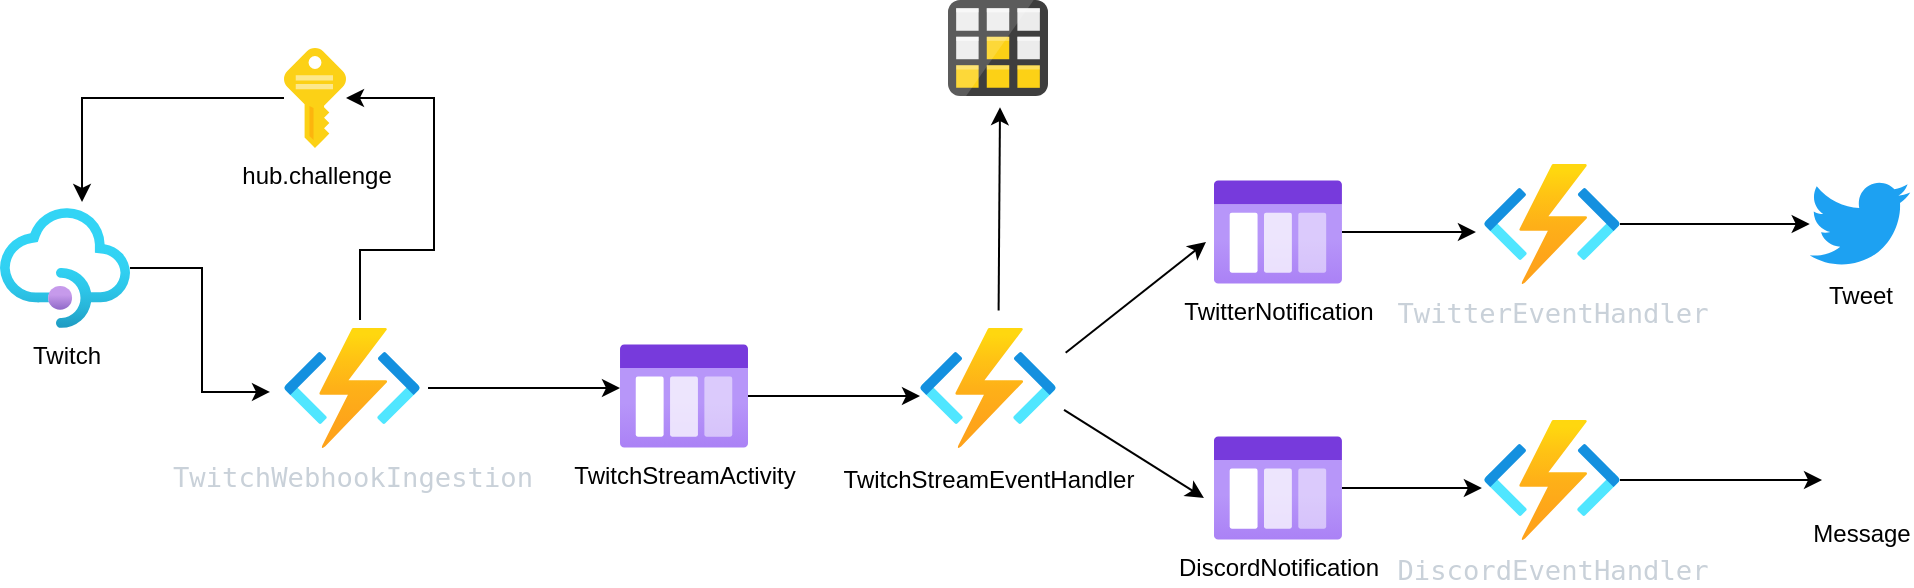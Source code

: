 <mxfile version="14.1.8" type="device" pages="3"><diagram id="7ZUy7QwrDW9skQgt1spy" name="Webhook"><mxGraphModel dx="1089" dy="964" grid="0" gridSize="10" guides="1" tooltips="1" connect="1" arrows="1" fold="1" page="1" pageScale="1" pageWidth="1169" pageHeight="827" math="0" shadow="0"><root><mxCell id="0"/><mxCell id="1" parent="0"/><mxCell id="V4l_FnmJpc4ILJ7JO9NG-16" style="edgeStyle=orthogonalEdgeStyle;rounded=0;orthogonalLoop=1;jettySize=auto;html=1;entryX=0;entryY=0.423;entryDx=0;entryDy=0;entryPerimeter=0;exitX=1.059;exitY=0.5;exitDx=0;exitDy=0;exitPerimeter=0;" parent="1" source="L_y6gpU--o8eBb_Opftv-4" target="V4l_FnmJpc4ILJ7JO9NG-5" edge="1"><mxGeometry relative="1" as="geometry"><mxPoint x="288" y="433.996" as="sourcePoint"/></mxGeometry></mxCell><mxCell id="V4l_FnmJpc4ILJ7JO9NG-17" style="edgeStyle=orthogonalEdgeStyle;rounded=0;orthogonalLoop=1;jettySize=auto;html=1;entryX=0;entryY=0.567;entryDx=0;entryDy=0;entryPerimeter=0;" parent="1" source="V4l_FnmJpc4ILJ7JO9NG-5" target="V4l_FnmJpc4ILJ7JO9NG-8" edge="1"><mxGeometry relative="1" as="geometry"/></mxCell><mxCell id="V4l_FnmJpc4ILJ7JO9NG-5" value="TwitchStreamActivity" style="aspect=fixed;html=1;points=[];align=center;image;fontSize=12;image=img/lib/azure2/general/Storage_Queue.svg;" parent="1" vertex="1"><mxGeometry x="400" y="412" width="64" height="52" as="geometry"/></mxCell><mxCell id="L_y6gpU--o8eBb_Opftv-8" style="edgeStyle=orthogonalEdgeStyle;rounded=0;orthogonalLoop=1;jettySize=auto;html=1;" parent="1" source="V4l_FnmJpc4ILJ7JO9NG-6" target="L_y6gpU--o8eBb_Opftv-7" edge="1"><mxGeometry relative="1" as="geometry"/></mxCell><mxCell id="V4l_FnmJpc4ILJ7JO9NG-6" value="&lt;code style=&quot;box-sizing: border-box ; font-family: , &amp;#34;consolas&amp;#34; , &amp;#34;liberation mono&amp;#34; , &amp;#34;menlo&amp;#34; , monospace ; font-size: 13.6px ; padding: 0.2em 0.4em ; margin: 0px ; border-radius: 6px ; color: rgb(201 , 209 , 217)&quot;&gt;TwitterEventHandler&lt;/code&gt;&lt;span style=&quot;color: rgb(201 , 209 , 217) ; font-family: monospace ; font-size: 13.6px&quot;&gt;&lt;br&gt;&lt;/span&gt;" style="aspect=fixed;html=1;points=[];align=center;image;fontSize=12;image=img/lib/azure2/compute/Function_Apps.svg;" parent="1" vertex="1"><mxGeometry x="831.97" y="322.02" width="68" height="60" as="geometry"/></mxCell><mxCell id="V4l_FnmJpc4ILJ7JO9NG-8" value="TwitchStreamEventHandler&lt;span style=&quot;color: rgb(201 , 209 , 217) ; font-family: monospace ; font-size: 13.6px&quot;&gt;&lt;br&gt;&lt;/span&gt;" style="aspect=fixed;html=1;points=[];align=center;image;fontSize=12;image=img/lib/azure2/compute/Function_Apps.svg;" parent="1" vertex="1"><mxGeometry x="550" y="404" width="68" height="60" as="geometry"/></mxCell><mxCell id="V4l_FnmJpc4ILJ7JO9NG-11" style="edgeStyle=orthogonalEdgeStyle;rounded=0;orthogonalLoop=1;jettySize=auto;html=1;entryX=-0.059;entryY=0.567;entryDx=0;entryDy=0;entryPerimeter=0;" parent="1" source="V4l_FnmJpc4ILJ7JO9NG-9" target="V4l_FnmJpc4ILJ7JO9NG-6" edge="1"><mxGeometry relative="1" as="geometry"><mxPoint x="806.97" y="260.02" as="targetPoint"/></mxGeometry></mxCell><mxCell id="V4l_FnmJpc4ILJ7JO9NG-9" value="TwitterNotification" style="aspect=fixed;html=1;points=[];align=center;image;fontSize=12;image=img/lib/azure2/general/Storage_Queue.svg;" parent="1" vertex="1"><mxGeometry x="696.97" y="330.02" width="64" height="52" as="geometry"/></mxCell><mxCell id="V4l_FnmJpc4ILJ7JO9NG-15" style="edgeStyle=orthogonalEdgeStyle;rounded=0;orthogonalLoop=1;jettySize=auto;html=1;entryX=-0.015;entryY=0.567;entryDx=0;entryDy=0;entryPerimeter=0;" parent="1" source="V4l_FnmJpc4ILJ7JO9NG-10" target="V4l_FnmJpc4ILJ7JO9NG-14" edge="1"><mxGeometry relative="1" as="geometry"/></mxCell><mxCell id="V4l_FnmJpc4ILJ7JO9NG-10" value="DiscordNotification" style="aspect=fixed;html=1;points=[];align=center;image;fontSize=12;image=img/lib/azure2/general/Storage_Queue.svg;" parent="1" vertex="1"><mxGeometry x="696.97" y="458" width="64" height="52" as="geometry"/></mxCell><mxCell id="V4l_FnmJpc4ILJ7JO9NG-12" value="" style="endArrow=classic;html=1;exitX=1.059;exitY=0.683;exitDx=0;exitDy=0;exitPerimeter=0;entryX=-0.078;entryY=0.596;entryDx=0;entryDy=0;entryPerimeter=0;" parent="1" source="V4l_FnmJpc4ILJ7JO9NG-8" target="V4l_FnmJpc4ILJ7JO9NG-10" edge="1"><mxGeometry width="50" height="50" relative="1" as="geometry"><mxPoint x="630" y="627" as="sourcePoint"/><mxPoint x="680" y="577" as="targetPoint"/></mxGeometry></mxCell><mxCell id="V4l_FnmJpc4ILJ7JO9NG-13" value="" style="endArrow=classic;html=1;entryX=-0.062;entryY=0.596;entryDx=0;entryDy=0;entryPerimeter=0;exitX=1.071;exitY=0.206;exitDx=0;exitDy=0;exitPerimeter=0;" parent="1" source="V4l_FnmJpc4ILJ7JO9NG-8" target="V4l_FnmJpc4ILJ7JO9NG-9" edge="1"><mxGeometry width="50" height="50" relative="1" as="geometry"><mxPoint x="630.002" y="464" as="sourcePoint"/><mxPoint x="606.97" y="310.02" as="targetPoint"/></mxGeometry></mxCell><mxCell id="L_y6gpU--o8eBb_Opftv-18" style="edgeStyle=orthogonalEdgeStyle;rounded=0;orthogonalLoop=1;jettySize=auto;html=1;entryX=0;entryY=0.5;entryDx=0;entryDy=0;" parent="1" source="V4l_FnmJpc4ILJ7JO9NG-14" target="L_y6gpU--o8eBb_Opftv-17" edge="1"><mxGeometry relative="1" as="geometry"/></mxCell><mxCell id="V4l_FnmJpc4ILJ7JO9NG-14" value="&lt;font color=&quot;#c9d1d9&quot; face=&quot;monospace&quot;&gt;&lt;span style=&quot;font-size: 13.6px&quot;&gt;DiscordEventHandler&lt;/span&gt;&lt;/font&gt;" style="aspect=fixed;html=1;points=[];align=center;image;fontSize=12;image=img/lib/azure2/compute/Function_Apps.svg;" parent="1" vertex="1"><mxGeometry x="831.97" y="450" width="68" height="60" as="geometry"/></mxCell><mxCell id="L_y6gpU--o8eBb_Opftv-1" style="edgeStyle=orthogonalEdgeStyle;rounded=0;orthogonalLoop=1;jettySize=auto;html=1;entryX=-0.103;entryY=0.533;entryDx=0;entryDy=0;entryPerimeter=0;" parent="1" source="L_y6gpU--o8eBb_Opftv-2" target="L_y6gpU--o8eBb_Opftv-4" edge="1"><mxGeometry relative="1" as="geometry"><Array as="points"><mxPoint x="191" y="374"/><mxPoint x="191" y="436"/></Array></mxGeometry></mxCell><mxCell id="L_y6gpU--o8eBb_Opftv-2" value="Twitch" style="aspect=fixed;html=1;points=[];align=center;image;fontSize=12;image=img/lib/azure2/app_services/API_Management_Services.svg;" parent="1" vertex="1"><mxGeometry x="90" y="344" width="65" height="60" as="geometry"/></mxCell><mxCell id="L_y6gpU--o8eBb_Opftv-3" style="edgeStyle=orthogonalEdgeStyle;rounded=0;orthogonalLoop=1;jettySize=auto;html=1;exitX=0.559;exitY=-0.067;exitDx=0;exitDy=0;exitPerimeter=0;" parent="1" source="L_y6gpU--o8eBb_Opftv-4" target="L_y6gpU--o8eBb_Opftv-6" edge="1"><mxGeometry relative="1" as="geometry"><Array as="points"><mxPoint x="270" y="365"/><mxPoint x="307" y="365"/><mxPoint x="307" y="289"/></Array></mxGeometry></mxCell><mxCell id="L_y6gpU--o8eBb_Opftv-4" value="&lt;code style=&quot;box-sizing: border-box ; font-family: , &amp;#34;consolas&amp;#34; , &amp;#34;liberation mono&amp;#34; , &amp;#34;menlo&amp;#34; , monospace ; font-size: 13.6px ; padding: 0.2em 0.4em ; margin: 0px ; border-radius: 6px ; color: rgb(201 , 209 , 217)&quot;&gt;TwitchWebhookIngestion&lt;/code&gt;&lt;span style=&quot;color: rgb(201 , 209 , 217) ; font-family: monospace ; font-size: 13.6px&quot;&gt;&lt;br&gt;&lt;/span&gt;" style="aspect=fixed;html=1;points=[];align=center;image;fontSize=12;image=img/lib/azure2/compute/Function_Apps.svg;" parent="1" vertex="1"><mxGeometry x="232" y="404" width="68" height="60" as="geometry"/></mxCell><mxCell id="L_y6gpU--o8eBb_Opftv-5" style="edgeStyle=orthogonalEdgeStyle;rounded=0;orthogonalLoop=1;jettySize=auto;html=1;entryX=0.631;entryY=-0.05;entryDx=0;entryDy=0;entryPerimeter=0;" parent="1" source="L_y6gpU--o8eBb_Opftv-6" target="L_y6gpU--o8eBb_Opftv-2" edge="1"><mxGeometry relative="1" as="geometry"/></mxCell><mxCell id="L_y6gpU--o8eBb_Opftv-6" value="hub.challenge" style="aspect=fixed;html=1;points=[];align=center;image;fontSize=12;image=img/lib/mscae/Key.svg;" parent="1" vertex="1"><mxGeometry x="232" y="264" width="31" height="50" as="geometry"/></mxCell><mxCell id="L_y6gpU--o8eBb_Opftv-7" value="Tweet" style="dashed=0;outlineConnect=0;html=1;align=center;labelPosition=center;verticalLabelPosition=bottom;verticalAlign=top;shape=mxgraph.weblogos.twitter;fillColor=#1DA1F2;strokeColor=none" parent="1" vertex="1"><mxGeometry x="994.86" y="330" width="50.29" height="44" as="geometry"/></mxCell><mxCell id="L_y6gpU--o8eBb_Opftv-20" value="" style="group" parent="1" vertex="1" connectable="0"><mxGeometry x="1001.01" y="461" width="40" height="56" as="geometry"/></mxCell><mxCell id="L_y6gpU--o8eBb_Opftv-17" value="" style="shape=image;html=1;verticalAlign=top;verticalLabelPosition=bottom;labelBackgroundColor=#ffffff;imageAspect=0;aspect=fixed;image=https://cdn3.iconfinder.com/data/icons/popular-services-brands-vol-2/512/discord-128.png" parent="L_y6gpU--o8eBb_Opftv-20" vertex="1"><mxGeometry width="38" height="38" as="geometry"/></mxCell><mxCell id="L_y6gpU--o8eBb_Opftv-19" value="Message" style="text;html=1;strokeColor=none;fillColor=none;align=center;verticalAlign=middle;whiteSpace=wrap;rounded=0;" parent="L_y6gpU--o8eBb_Opftv-20" vertex="1"><mxGeometry y="36" width="40" height="20" as="geometry"/></mxCell><mxCell id="ysj2twMQrPvKcpIR62eb-1" value="" style="aspect=fixed;html=1;points=[];align=center;image;fontSize=12;image=img/lib/mscae/Table_Storage.svg;" vertex="1" parent="1"><mxGeometry x="564" y="240" width="50" height="48" as="geometry"/></mxCell><mxCell id="ysj2twMQrPvKcpIR62eb-3" value="" style="endArrow=classic;html=1;entryX=0.52;entryY=1.116;entryDx=0;entryDy=0;entryPerimeter=0;exitX=0.578;exitY=-0.145;exitDx=0;exitDy=0;exitPerimeter=0;" edge="1" parent="1" source="V4l_FnmJpc4ILJ7JO9NG-8" target="ysj2twMQrPvKcpIR62eb-1"><mxGeometry width="50" height="50" relative="1" as="geometry"><mxPoint x="632.828" y="426.36" as="sourcePoint"/><mxPoint x="703.002" y="371.012" as="targetPoint"/></mxGeometry></mxCell></root></mxGraphModel></diagram><diagram id="360Pif6AuvvTo4s7OPo1" name="SubscriptionManagement"><mxGraphModel dx="1089" dy="964" grid="0" gridSize="10" guides="1" tooltips="1" connect="1" arrows="1" fold="1" page="1" pageScale="1" pageWidth="1169" pageHeight="827" math="0" shadow="0"><root><mxCell id="lB2Avn6lM_g03iWRpNtK-0"/><mxCell id="lB2Avn6lM_g03iWRpNtK-1" parent="lB2Avn6lM_g03iWRpNtK-0"/><mxCell id="9wtRAvFP3dXWr21BqFBY-0" value="&lt;span style=&quot;color: rgb(201 , 209 , 217) ; font-family: monospace ; font-size: 13.6px&quot;&gt;TwitchSubscriptionRegistration&lt;br&gt;&lt;/span&gt;" style="aspect=fixed;html=1;points=[];align=center;image;fontSize=12;image=img/lib/azure2/compute/Function_Apps.svg;" parent="lB2Avn6lM_g03iWRpNtK-1" vertex="1"><mxGeometry x="218" y="336" width="68" height="60" as="geometry"/></mxCell><mxCell id="9wtRAvFP3dXWr21BqFBY-14" style="edgeStyle=orthogonalEdgeStyle;rounded=0;orthogonalLoop=1;jettySize=auto;html=1;entryX=-0.054;entryY=0.5;entryDx=0;entryDy=0;entryPerimeter=0;" parent="lB2Avn6lM_g03iWRpNtK-1" source="9wtRAvFP3dXWr21BqFBY-1" target="9wtRAvFP3dXWr21BqFBY-9" edge="1"><mxGeometry relative="1" as="geometry"/></mxCell><mxCell id="9wtRAvFP3dXWr21BqFBY-1" value="&lt;code style=&quot;box-sizing: border-box ; font-family: , &amp;#34;consolas&amp;#34; , &amp;#34;liberation mono&amp;#34; , &amp;#34;menlo&amp;#34; , monospace ; font-size: 13.6px ; padding: 0.2em 0.4em ; margin: 0px ; border-radius: 6px ; color: rgb(201 , 209 , 217)&quot;&gt;TwitchSubscribeQueue&lt;br&gt;&lt;/code&gt;" style="aspect=fixed;html=1;points=[];align=center;image;fontSize=12;image=img/lib/azure2/general/Storage_Queue.svg;" parent="lB2Avn6lM_g03iWRpNtK-1" vertex="1"><mxGeometry x="418" y="286" width="64" height="52" as="geometry"/></mxCell><mxCell id="9wtRAvFP3dXWr21BqFBY-5" style="edgeStyle=orthogonalEdgeStyle;rounded=0;orthogonalLoop=1;jettySize=auto;html=1;entryX=-0.074;entryY=0.567;entryDx=0;entryDy=0;entryPerimeter=0;" parent="lB2Avn6lM_g03iWRpNtK-1" source="9wtRAvFP3dXWr21BqFBY-3" target="9wtRAvFP3dXWr21BqFBY-0" edge="1"><mxGeometry relative="1" as="geometry"/></mxCell><mxCell id="9wtRAvFP3dXWr21BqFBY-3" value="Subscriptions.json" style="dashed=0;outlineConnect=0;html=1;align=center;labelPosition=center;verticalLabelPosition=bottom;verticalAlign=top;shape=mxgraph.weblogos.json_2" parent="lB2Avn6lM_g03iWRpNtK-1" vertex="1"><mxGeometry x="45" y="357.4" width="80.4" height="25.2" as="geometry"/></mxCell><mxCell id="9wtRAvFP3dXWr21BqFBY-13" style="edgeStyle=orthogonalEdgeStyle;rounded=0;orthogonalLoop=1;jettySize=auto;html=1;entryX=-0.118;entryY=0.558;entryDx=0;entryDy=0;entryPerimeter=0;" parent="lB2Avn6lM_g03iWRpNtK-1" source="9wtRAvFP3dXWr21BqFBY-6" target="9wtRAvFP3dXWr21BqFBY-10" edge="1"><mxGeometry relative="1" as="geometry"/></mxCell><mxCell id="9wtRAvFP3dXWr21BqFBY-6" value="&lt;code style=&quot;box-sizing: border-box ; font-family: , &amp;#34;consolas&amp;#34; , &amp;#34;liberation mono&amp;#34; , &amp;#34;menlo&amp;#34; , monospace ; font-size: 13.6px ; padding: 0.2em 0.4em ; margin: 0px ; border-radius: 6px ; color: rgb(201 , 209 , 217)&quot;&gt;&lt;code style=&quot;box-sizing: border-box ; font-family: , &amp;#34;consolas&amp;#34; , &amp;#34;liberation mono&amp;#34; , &amp;#34;menlo&amp;#34; , monospace ; font-size: 13.6px ; padding: 0.2em 0.4em ; margin: 0px ; border-radius: 6px&quot;&gt;TwitchUnsubscribeQueue&lt;/code&gt;&lt;br&gt;&lt;/code&gt;" style="aspect=fixed;html=1;points=[];align=center;image;fontSize=12;image=img/lib/azure2/general/Storage_Queue.svg;" parent="lB2Avn6lM_g03iWRpNtK-1" vertex="1"><mxGeometry x="418" y="396" width="64" height="52" as="geometry"/></mxCell><mxCell id="9wtRAvFP3dXWr21BqFBY-7" value="" style="endArrow=classic;html=1;exitX=1.029;exitY=0.333;exitDx=0;exitDy=0;exitPerimeter=0;entryX=-0.109;entryY=0.5;entryDx=0;entryDy=0;entryPerimeter=0;" parent="lB2Avn6lM_g03iWRpNtK-1" source="9wtRAvFP3dXWr21BqFBY-0" target="9wtRAvFP3dXWr21BqFBY-1" edge="1"><mxGeometry width="50" height="50" relative="1" as="geometry"><mxPoint x="238" y="256" as="sourcePoint"/><mxPoint x="288" y="206" as="targetPoint"/></mxGeometry></mxCell><mxCell id="9wtRAvFP3dXWr21BqFBY-8" value="" style="endArrow=classic;html=1;exitX=1.029;exitY=0.65;exitDx=0;exitDy=0;exitPerimeter=0;entryX=-0.068;entryY=0.44;entryDx=0;entryDy=0;entryPerimeter=0;" parent="lB2Avn6lM_g03iWRpNtK-1" source="9wtRAvFP3dXWr21BqFBY-0" target="9wtRAvFP3dXWr21BqFBY-6" edge="1"><mxGeometry width="50" height="50" relative="1" as="geometry"><mxPoint x="297.972" y="365.98" as="sourcePoint"/><mxPoint x="388" y="417" as="targetPoint"/></mxGeometry></mxCell><mxCell id="9wtRAvFP3dXWr21BqFBY-9" value="&lt;code style=&quot;box-sizing: border-box ; font-family: , &amp;#34;consolas&amp;#34; , &amp;#34;liberation mono&amp;#34; , &amp;#34;menlo&amp;#34; , monospace ; font-size: 13.6px ; padding: 0.2em 0.4em ; margin: 0px ; border-radius: 6px ; color: rgb(201 , 209 , 217)&quot;&gt;TwitchSubscriptionAdd&lt;/code&gt;&lt;span style=&quot;color: rgb(201 , 209 , 217) ; font-family: monospace ; font-size: 13.6px&quot;&gt;&lt;br&gt;&lt;/span&gt;" style="aspect=fixed;html=1;points=[];align=center;image;fontSize=12;image=img/lib/azure2/compute/Function_Apps.svg;" parent="lB2Avn6lM_g03iWRpNtK-1" vertex="1"><mxGeometry x="610" y="282" width="68" height="60" as="geometry"/></mxCell><mxCell id="9wtRAvFP3dXWr21BqFBY-10" value="&lt;code style=&quot;box-sizing: border-box ; font-family: , &amp;#34;consolas&amp;#34; , &amp;#34;liberation mono&amp;#34; , &amp;#34;menlo&amp;#34; , monospace ; font-size: 13.6px ; padding: 0.2em 0.4em ; margin: 0px ; border-radius: 6px ; color: rgb(201 , 209 , 217)&quot;&gt;TwitchSubscriptionRemove&lt;/code&gt;&lt;span style=&quot;color: rgb(201 , 209 , 217) ; font-family: monospace ; font-size: 13.6px&quot;&gt;&lt;br&gt;&lt;/span&gt;" style="aspect=fixed;html=1;points=[];align=center;image;fontSize=12;image=img/lib/azure2/compute/Function_Apps.svg;" parent="lB2Avn6lM_g03iWRpNtK-1" vertex="1"><mxGeometry x="610" y="388" width="68" height="60" as="geometry"/></mxCell><mxCell id="9wtRAvFP3dXWr21BqFBY-20" style="edgeStyle=orthogonalEdgeStyle;rounded=0;orthogonalLoop=1;jettySize=auto;html=1;entryX=-0.103;entryY=0.533;entryDx=0;entryDy=0;entryPerimeter=0;" parent="lB2Avn6lM_g03iWRpNtK-1" source="9wtRAvFP3dXWr21BqFBY-15" target="9wtRAvFP3dXWr21BqFBY-18" edge="1"><mxGeometry relative="1" as="geometry"><Array as="points"><mxPoint x="888" y="372"/><mxPoint x="888" y="434"/></Array></mxGeometry></mxCell><mxCell id="9wtRAvFP3dXWr21BqFBY-15" value="Twitch" style="aspect=fixed;html=1;points=[];align=center;image;fontSize=12;image=img/lib/azure2/app_services/API_Management_Services.svg;" parent="lB2Avn6lM_g03iWRpNtK-1" vertex="1"><mxGeometry x="787" y="342" width="65" height="60" as="geometry"/></mxCell><mxCell id="9wtRAvFP3dXWr21BqFBY-16" value="" style="endArrow=classic;html=1;entryX=-0.046;entryY=0.267;entryDx=0;entryDy=0;entryPerimeter=0;exitX=1.132;exitY=0.6;exitDx=0;exitDy=0;exitPerimeter=0;" parent="lB2Avn6lM_g03iWRpNtK-1" source="9wtRAvFP3dXWr21BqFBY-9" target="9wtRAvFP3dXWr21BqFBY-15" edge="1"><mxGeometry width="50" height="50" relative="1" as="geometry"><mxPoint x="730" y="312" as="sourcePoint"/><mxPoint x="780" y="162" as="targetPoint"/></mxGeometry></mxCell><mxCell id="9wtRAvFP3dXWr21BqFBY-17" value="" style="endArrow=classic;html=1;exitX=1.132;exitY=0.5;exitDx=0;exitDy=0;exitPerimeter=0;entryX=-0.092;entryY=0.633;entryDx=0;entryDy=0;entryPerimeter=0;" parent="lB2Avn6lM_g03iWRpNtK-1" source="9wtRAvFP3dXWr21BqFBY-10" target="9wtRAvFP3dXWr21BqFBY-15" edge="1"><mxGeometry width="50" height="50" relative="1" as="geometry"><mxPoint x="696.976" y="328" as="sourcePoint"/><mxPoint x="799" y="389" as="targetPoint"/></mxGeometry></mxCell><mxCell id="9wtRAvFP3dXWr21BqFBY-24" style="edgeStyle=orthogonalEdgeStyle;rounded=0;orthogonalLoop=1;jettySize=auto;html=1;exitX=0.559;exitY=-0.067;exitDx=0;exitDy=0;exitPerimeter=0;" parent="lB2Avn6lM_g03iWRpNtK-1" source="9wtRAvFP3dXWr21BqFBY-18" target="9wtRAvFP3dXWr21BqFBY-21" edge="1"><mxGeometry relative="1" as="geometry"><Array as="points"><mxPoint x="967" y="363"/><mxPoint x="1004" y="363"/><mxPoint x="1004" y="287"/></Array></mxGeometry></mxCell><mxCell id="9wtRAvFP3dXWr21BqFBY-18" value="&lt;code style=&quot;box-sizing: border-box ; font-family: , &amp;#34;consolas&amp;#34; , &amp;#34;liberation mono&amp;#34; , &amp;#34;menlo&amp;#34; , monospace ; font-size: 13.6px ; padding: 0.2em 0.4em ; margin: 0px ; border-radius: 6px ; color: rgb(201 , 209 , 217)&quot;&gt;TwitchWebhookIngestion&lt;/code&gt;&lt;span style=&quot;color: rgb(201 , 209 , 217) ; font-family: monospace ; font-size: 13.6px&quot;&gt;&lt;br&gt;&lt;/span&gt;" style="aspect=fixed;html=1;points=[];align=center;image;fontSize=12;image=img/lib/azure2/compute/Function_Apps.svg;" parent="lB2Avn6lM_g03iWRpNtK-1" vertex="1"><mxGeometry x="929" y="402" width="68" height="60" as="geometry"/></mxCell><mxCell id="9wtRAvFP3dXWr21BqFBY-25" style="edgeStyle=orthogonalEdgeStyle;rounded=0;orthogonalLoop=1;jettySize=auto;html=1;entryX=0.631;entryY=-0.05;entryDx=0;entryDy=0;entryPerimeter=0;" parent="lB2Avn6lM_g03iWRpNtK-1" source="9wtRAvFP3dXWr21BqFBY-21" target="9wtRAvFP3dXWr21BqFBY-15" edge="1"><mxGeometry relative="1" as="geometry"/></mxCell><mxCell id="9wtRAvFP3dXWr21BqFBY-21" value="hub.challenge" style="aspect=fixed;html=1;points=[];align=center;image;fontSize=12;image=img/lib/mscae/Key.svg;" parent="lB2Avn6lM_g03iWRpNtK-1" vertex="1"><mxGeometry x="929" y="262" width="31" height="50" as="geometry"/></mxCell></root></mxGraphModel></diagram><diagram id="0TWEV0jtKPG3J8mOgAmv" name="ScheduledGetSubscriptions"><mxGraphModel dx="1089" dy="964" grid="0" gridSize="10" guides="1" tooltips="1" connect="1" arrows="1" fold="1" page="1" pageScale="1" pageWidth="1169" pageHeight="827" math="0" shadow="0"><root><mxCell id="JBZbh7V5iBC3MtKpbZFY-0"/><mxCell id="JBZbh7V5iBC3MtKpbZFY-1" parent="JBZbh7V5iBC3MtKpbZFY-0"/><mxCell id="bx4Tth7E03RSQTWM8mws-6" style="edgeStyle=orthogonalEdgeStyle;rounded=0;orthogonalLoop=1;jettySize=auto;html=1;entryX=-0.028;entryY=0.535;entryDx=0;entryDy=0;entryPerimeter=0;" parent="JBZbh7V5iBC3MtKpbZFY-1" source="bx4Tth7E03RSQTWM8mws-0" target="bx4Tth7E03RSQTWM8mws-5" edge="1"><mxGeometry relative="1" as="geometry"/></mxCell><mxCell id="bx4Tth7E03RSQTWM8mws-0" value="&lt;font color=&quot;#c9d1d9&quot; face=&quot;Lucida Console&quot; style=&quot;font-size: 12px&quot;&gt;TwitchScheduledGetSubscriptions&lt;/font&gt;" style="aspect=fixed;html=1;points=[];align=center;image;fontSize=12;image=img/lib/azure2/compute/Function_Apps.svg;" parent="JBZbh7V5iBC3MtKpbZFY-1" vertex="1"><mxGeometry x="280" y="270" width="68" height="60" as="geometry"/></mxCell><mxCell id="bx4Tth7E03RSQTWM8mws-3" value="" style="group" parent="JBZbh7V5iBC3MtKpbZFY-1" vertex="1" connectable="0"><mxGeometry x="100" y="275" width="50" height="80" as="geometry"/></mxCell><mxCell id="bx4Tth7E03RSQTWM8mws-1" value="" style="html=1;verticalLabelPosition=bottom;align=center;labelBackgroundColor=#ffffff;verticalAlign=top;strokeWidth=2;strokeColor=#0080F0;shadow=0;dashed=0;shape=mxgraph.ios7.icons.clock;" parent="bx4Tth7E03RSQTWM8mws-3" vertex="1"><mxGeometry width="50" height="50" as="geometry"/></mxCell><mxCell id="bx4Tth7E03RSQTWM8mws-2" value="&lt;font face=&quot;Lucida Console&quot;&gt;Hourly&lt;/font&gt;" style="text;html=1;strokeColor=none;fillColor=none;align=center;verticalAlign=middle;whiteSpace=wrap;rounded=0;" parent="bx4Tth7E03RSQTWM8mws-3" vertex="1"><mxGeometry x="5" y="60" width="40" height="20" as="geometry"/></mxCell><mxCell id="bx4Tth7E03RSQTWM8mws-4" style="edgeStyle=orthogonalEdgeStyle;rounded=0;orthogonalLoop=1;jettySize=auto;html=1;entryX=-0.05;entryY=0.507;entryDx=0;entryDy=0;entryPerimeter=0;" parent="JBZbh7V5iBC3MtKpbZFY-1" source="bx4Tth7E03RSQTWM8mws-1" target="bx4Tth7E03RSQTWM8mws-0" edge="1"><mxGeometry relative="1" as="geometry"/></mxCell><mxCell id="bx4Tth7E03RSQTWM8mws-12" style="edgeStyle=orthogonalEdgeStyle;rounded=0;orthogonalLoop=1;jettySize=auto;html=1;entryX=-0.029;entryY=0.491;entryDx=0;entryDy=0;entryPerimeter=0;" parent="JBZbh7V5iBC3MtKpbZFY-1" source="bx4Tth7E03RSQTWM8mws-5" target="bx4Tth7E03RSQTWM8mws-7" edge="1"><mxGeometry relative="1" as="geometry"/></mxCell><mxCell id="bx4Tth7E03RSQTWM8mws-5" value="&lt;font face=&quot;Lucida Console&quot;&gt;TwitchChannelEventLookupQueue&lt;/font&gt;" style="aspect=fixed;html=1;points=[];align=center;image;fontSize=12;image=img/lib/azure2/general/Storage_Queue.svg;" parent="JBZbh7V5iBC3MtKpbZFY-1" vertex="1"><mxGeometry x="540" y="273" width="64" height="52" as="geometry"/></mxCell><mxCell id="bx4Tth7E03RSQTWM8mws-7" value="&lt;font color=&quot;#c9d1d9&quot; face=&quot;Lucida Console&quot; style=&quot;font-size: 12px&quot;&gt;TwitchChannelEventLookup&lt;/font&gt;" style="aspect=fixed;html=1;points=[];align=center;image;fontSize=12;image=img/lib/azure2/compute/Function_Apps.svg;" parent="JBZbh7V5iBC3MtKpbZFY-1" vertex="1"><mxGeometry x="760" y="269" width="68" height="60" as="geometry"/></mxCell></root></mxGraphModel></diagram></mxfile>